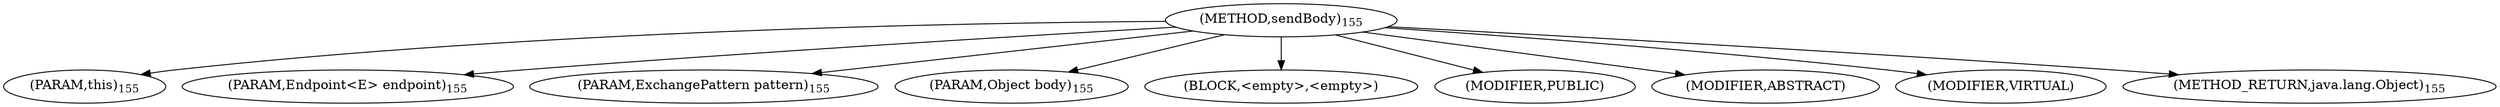 digraph "sendBody" {  
"143" [label = <(METHOD,sendBody)<SUB>155</SUB>> ]
"144" [label = <(PARAM,this)<SUB>155</SUB>> ]
"145" [label = <(PARAM,Endpoint&lt;E&gt; endpoint)<SUB>155</SUB>> ]
"146" [label = <(PARAM,ExchangePattern pattern)<SUB>155</SUB>> ]
"147" [label = <(PARAM,Object body)<SUB>155</SUB>> ]
"148" [label = <(BLOCK,&lt;empty&gt;,&lt;empty&gt;)> ]
"149" [label = <(MODIFIER,PUBLIC)> ]
"150" [label = <(MODIFIER,ABSTRACT)> ]
"151" [label = <(MODIFIER,VIRTUAL)> ]
"152" [label = <(METHOD_RETURN,java.lang.Object)<SUB>155</SUB>> ]
  "143" -> "144" 
  "143" -> "145" 
  "143" -> "146" 
  "143" -> "147" 
  "143" -> "148" 
  "143" -> "149" 
  "143" -> "150" 
  "143" -> "151" 
  "143" -> "152" 
}

